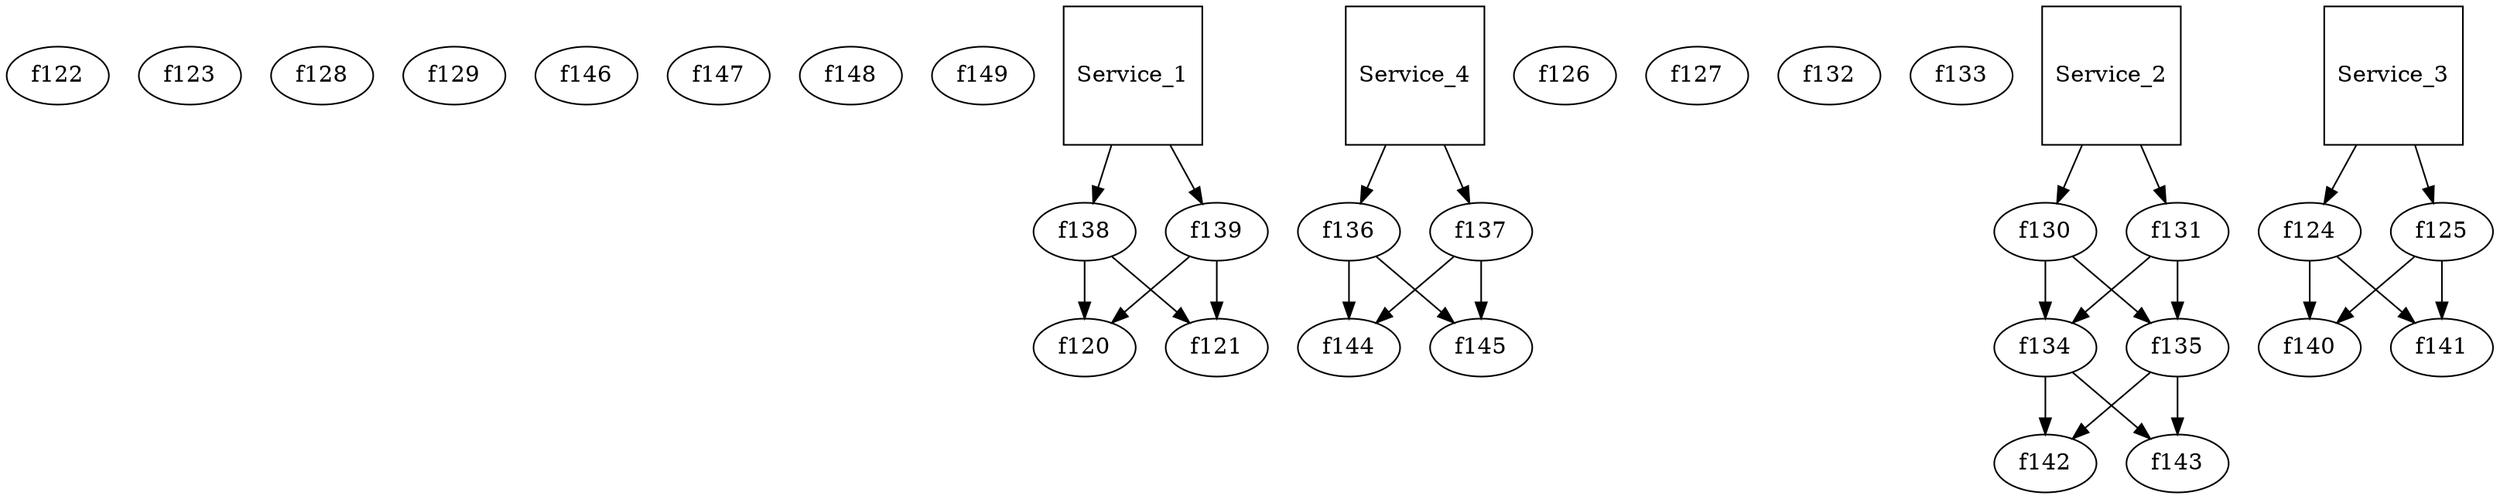 digraph System{
	f122 ; 	f123 ; 
	f128 ; 	f129 ; 
	f146 ; 	f147 ; 
	f148 ; 	f149 ; 
	f120 ; 	f121 ; 
	f136 ; 	f137 ; 
	f126 ; 	f127 ; 
	f132 ; 	f133 ; 
	f134 ; 	f135 ; 
	f140 ; 	f141 ; 
	f130 ; 	f131 ; 
	f142 ; 	f143 ; 
	f124 ; 	f125 ; 
	f138 ; 	f139 ; 
	f144 ; 	f145 ; 
Service_1[shape=square];
 Service_1->f138; Service_1->f139; f138 -> f120;
f138 ->f121; f139 ->f121; f139 ->f120; 
Service_2[shape=square];
 Service_2->f130; Service_2->f131; f130 -> f134 -> f142;
f130 ->f135; f131 ->f135; f131 ->f134; f134 ->f143; f135 ->f143; f135 ->f142; 
Service_3[shape=square];
 Service_3->f124; Service_3->f125; f124 -> f140;
f124 ->f141; f125 ->f141; f125 ->f140; 
Service_4[shape=square];
 Service_4->f136; Service_4->f137; f136 -> f144;
f136 ->f145; f137 ->f145; f137 ->f144; 
}